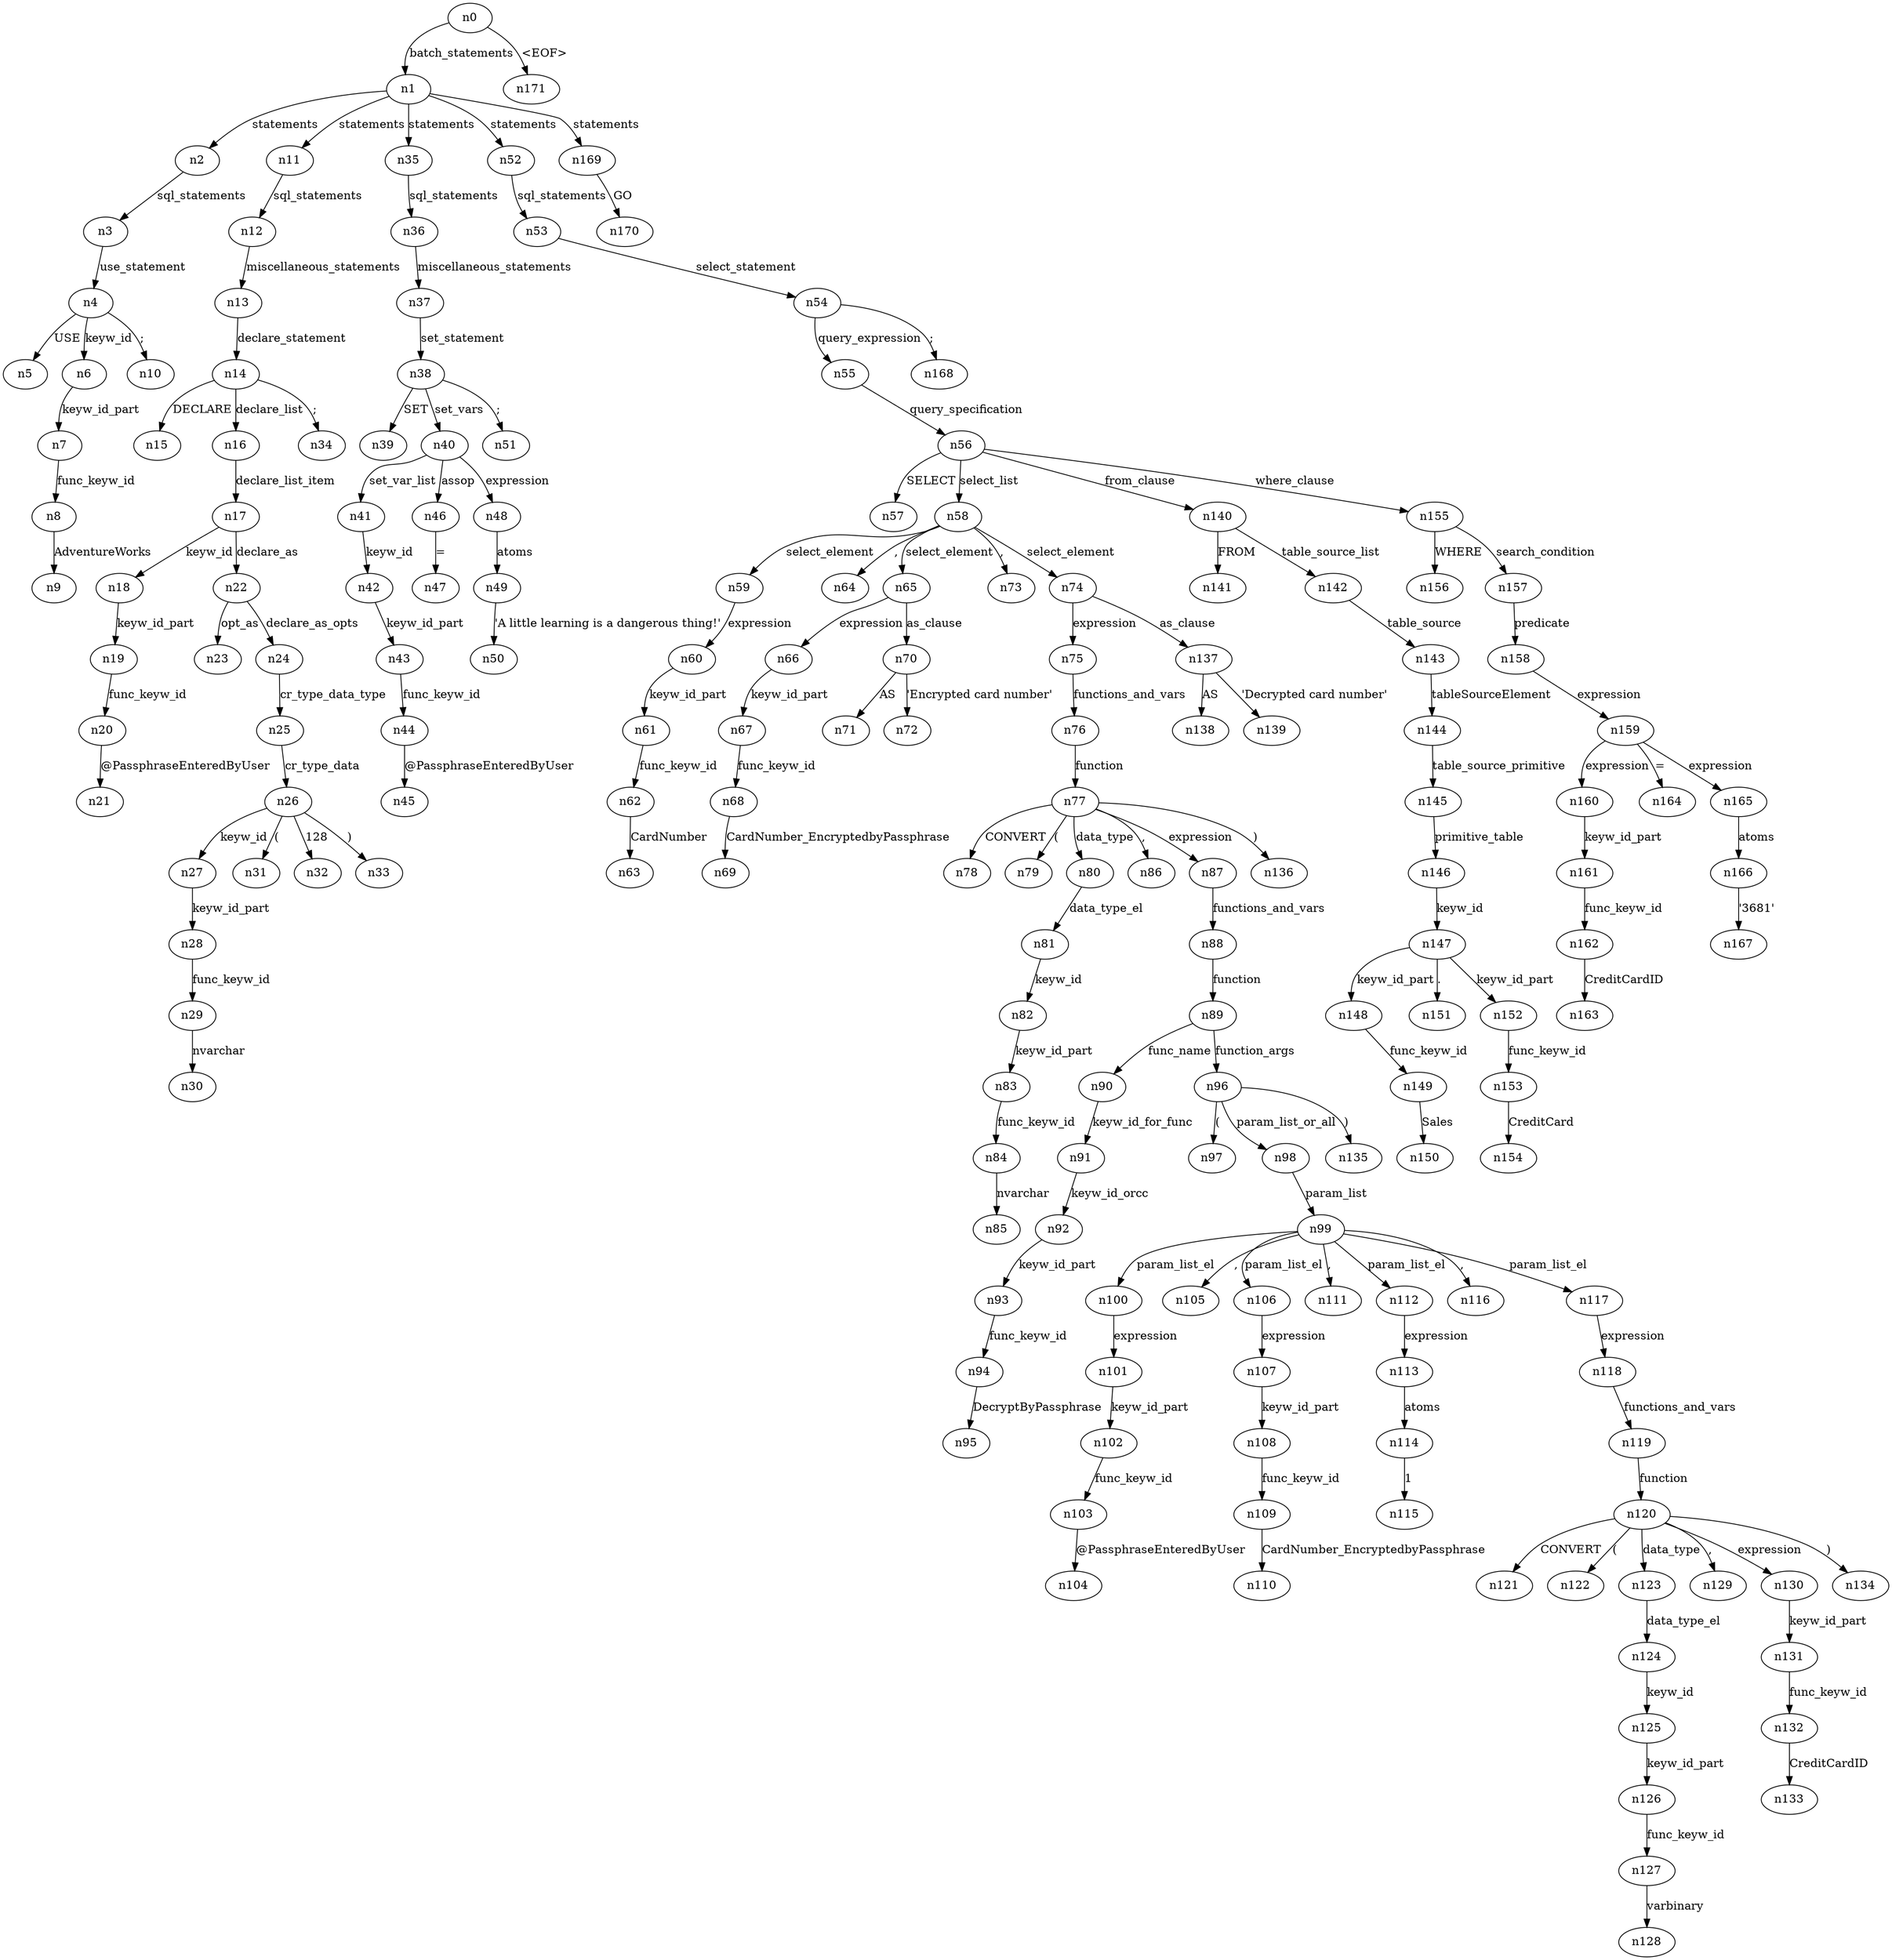 digraph ParseTree {
  n0 -> n1 [label="batch_statements"];
  n1 -> n2 [label="statements"];
  n2 -> n3 [label="sql_statements"];
  n3 -> n4 [label="use_statement"];
  n4 -> n5 [label="USE"];
  n4 -> n6 [label="keyw_id"];
  n6 -> n7 [label="keyw_id_part"];
  n7 -> n8 [label="func_keyw_id"];
  n8 -> n9 [label="AdventureWorks"];
  n4 -> n10 [label=";"];
  n1 -> n11 [label="statements"];
  n11 -> n12 [label="sql_statements"];
  n12 -> n13 [label="miscellaneous_statements"];
  n13 -> n14 [label="declare_statement"];
  n14 -> n15 [label="DECLARE"];
  n14 -> n16 [label="declare_list"];
  n16 -> n17 [label="declare_list_item"];
  n17 -> n18 [label="keyw_id"];
  n18 -> n19 [label="keyw_id_part"];
  n19 -> n20 [label="func_keyw_id"];
  n20 -> n21 [label="@PassphraseEnteredByUser"];
  n17 -> n22 [label="declare_as"];
  n22 -> n23 [label="opt_as"];
  n22 -> n24 [label="declare_as_opts"];
  n24 -> n25 [label="cr_type_data_type"];
  n25 -> n26 [label="cr_type_data"];
  n26 -> n27 [label="keyw_id"];
  n27 -> n28 [label="keyw_id_part"];
  n28 -> n29 [label="func_keyw_id"];
  n29 -> n30 [label="nvarchar"];
  n26 -> n31 [label="("];
  n26 -> n32 [label="128"];
  n26 -> n33 [label=")"];
  n14 -> n34 [label=";"];
  n1 -> n35 [label="statements"];
  n35 -> n36 [label="sql_statements"];
  n36 -> n37 [label="miscellaneous_statements"];
  n37 -> n38 [label="set_statement"];
  n38 -> n39 [label="SET"];
  n38 -> n40 [label="set_vars"];
  n40 -> n41 [label="set_var_list"];
  n41 -> n42 [label="keyw_id"];
  n42 -> n43 [label="keyw_id_part"];
  n43 -> n44 [label="func_keyw_id"];
  n44 -> n45 [label="@PassphraseEnteredByUser"];
  n40 -> n46 [label="assop"];
  n46 -> n47 [label="="];
  n40 -> n48 [label="expression"];
  n48 -> n49 [label="atoms"];
  n49 -> n50 [label="'A little learning is a dangerous thing!'"];
  n38 -> n51 [label=";"];
  n1 -> n52 [label="statements"];
  n52 -> n53 [label="sql_statements"];
  n53 -> n54 [label="select_statement"];
  n54 -> n55 [label="query_expression"];
  n55 -> n56 [label="query_specification"];
  n56 -> n57 [label="SELECT"];
  n56 -> n58 [label="select_list"];
  n58 -> n59 [label="select_element"];
  n59 -> n60 [label="expression"];
  n60 -> n61 [label="keyw_id_part"];
  n61 -> n62 [label="func_keyw_id"];
  n62 -> n63 [label="CardNumber"];
  n58 -> n64 [label=","];
  n58 -> n65 [label="select_element"];
  n65 -> n66 [label="expression"];
  n66 -> n67 [label="keyw_id_part"];
  n67 -> n68 [label="func_keyw_id"];
  n68 -> n69 [label="CardNumber_EncryptedbyPassphrase"];
  n65 -> n70 [label="as_clause"];
  n70 -> n71 [label="AS"];
  n70 -> n72 [label="'Encrypted card number'"];
  n58 -> n73 [label=","];
  n58 -> n74 [label="select_element"];
  n74 -> n75 [label="expression"];
  n75 -> n76 [label="functions_and_vars"];
  n76 -> n77 [label="function"];
  n77 -> n78 [label="CONVERT"];
  n77 -> n79 [label="("];
  n77 -> n80 [label="data_type"];
  n80 -> n81 [label="data_type_el"];
  n81 -> n82 [label="keyw_id"];
  n82 -> n83 [label="keyw_id_part"];
  n83 -> n84 [label="func_keyw_id"];
  n84 -> n85 [label="nvarchar"];
  n77 -> n86 [label=","];
  n77 -> n87 [label="expression"];
  n87 -> n88 [label="functions_and_vars"];
  n88 -> n89 [label="function"];
  n89 -> n90 [label="func_name"];
  n90 -> n91 [label="keyw_id_for_func"];
  n91 -> n92 [label="keyw_id_orcc"];
  n92 -> n93 [label="keyw_id_part"];
  n93 -> n94 [label="func_keyw_id"];
  n94 -> n95 [label="DecryptByPassphrase"];
  n89 -> n96 [label="function_args"];
  n96 -> n97 [label="("];
  n96 -> n98 [label="param_list_or_all"];
  n98 -> n99 [label="param_list"];
  n99 -> n100 [label="param_list_el"];
  n100 -> n101 [label="expression"];
  n101 -> n102 [label="keyw_id_part"];
  n102 -> n103 [label="func_keyw_id"];
  n103 -> n104 [label="@PassphraseEnteredByUser"];
  n99 -> n105 [label=","];
  n99 -> n106 [label="param_list_el"];
  n106 -> n107 [label="expression"];
  n107 -> n108 [label="keyw_id_part"];
  n108 -> n109 [label="func_keyw_id"];
  n109 -> n110 [label="CardNumber_EncryptedbyPassphrase"];
  n99 -> n111 [label=","];
  n99 -> n112 [label="param_list_el"];
  n112 -> n113 [label="expression"];
  n113 -> n114 [label="atoms"];
  n114 -> n115 [label="1"];
  n99 -> n116 [label=","];
  n99 -> n117 [label="param_list_el"];
  n117 -> n118 [label="expression"];
  n118 -> n119 [label="functions_and_vars"];
  n119 -> n120 [label="function"];
  n120 -> n121 [label="CONVERT"];
  n120 -> n122 [label="("];
  n120 -> n123 [label="data_type"];
  n123 -> n124 [label="data_type_el"];
  n124 -> n125 [label="keyw_id"];
  n125 -> n126 [label="keyw_id_part"];
  n126 -> n127 [label="func_keyw_id"];
  n127 -> n128 [label="varbinary"];
  n120 -> n129 [label=","];
  n120 -> n130 [label="expression"];
  n130 -> n131 [label="keyw_id_part"];
  n131 -> n132 [label="func_keyw_id"];
  n132 -> n133 [label="CreditCardID"];
  n120 -> n134 [label=")"];
  n96 -> n135 [label=")"];
  n77 -> n136 [label=")"];
  n74 -> n137 [label="as_clause"];
  n137 -> n138 [label="AS"];
  n137 -> n139 [label="'Decrypted card number'"];
  n56 -> n140 [label="from_clause"];
  n140 -> n141 [label="FROM"];
  n140 -> n142 [label="table_source_list"];
  n142 -> n143 [label="table_source"];
  n143 -> n144 [label="tableSourceElement"];
  n144 -> n145 [label="table_source_primitive"];
  n145 -> n146 [label="primitive_table"];
  n146 -> n147 [label="keyw_id"];
  n147 -> n148 [label="keyw_id_part"];
  n148 -> n149 [label="func_keyw_id"];
  n149 -> n150 [label="Sales"];
  n147 -> n151 [label="."];
  n147 -> n152 [label="keyw_id_part"];
  n152 -> n153 [label="func_keyw_id"];
  n153 -> n154 [label="CreditCard"];
  n56 -> n155 [label="where_clause"];
  n155 -> n156 [label="WHERE"];
  n155 -> n157 [label="search_condition"];
  n157 -> n158 [label="predicate"];
  n158 -> n159 [label="expression"];
  n159 -> n160 [label="expression"];
  n160 -> n161 [label="keyw_id_part"];
  n161 -> n162 [label="func_keyw_id"];
  n162 -> n163 [label="CreditCardID"];
  n159 -> n164 [label="="];
  n159 -> n165 [label="expression"];
  n165 -> n166 [label="atoms"];
  n166 -> n167 [label="'3681'"];
  n54 -> n168 [label=";"];
  n1 -> n169 [label="statements"];
  n169 -> n170 [label="GO"];
  n0 -> n171 [label="<EOF>"];
}